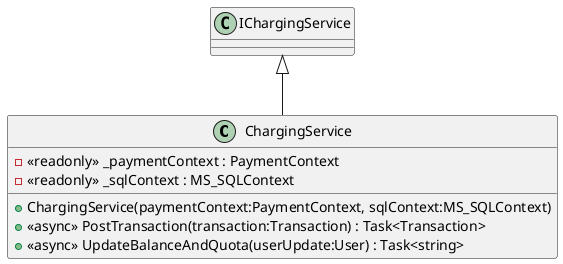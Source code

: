 @startuml
class ChargingService {
    - <<readonly>> _paymentContext : PaymentContext
    - <<readonly>> _sqlContext : MS_SQLContext
    + ChargingService(paymentContext:PaymentContext, sqlContext:MS_SQLContext)
    + <<async>> PostTransaction(transaction:Transaction) : Task<Transaction>
    + <<async>> UpdateBalanceAndQuota(userUpdate:User) : Task<string>
}
IChargingService <|-- ChargingService
@enduml
